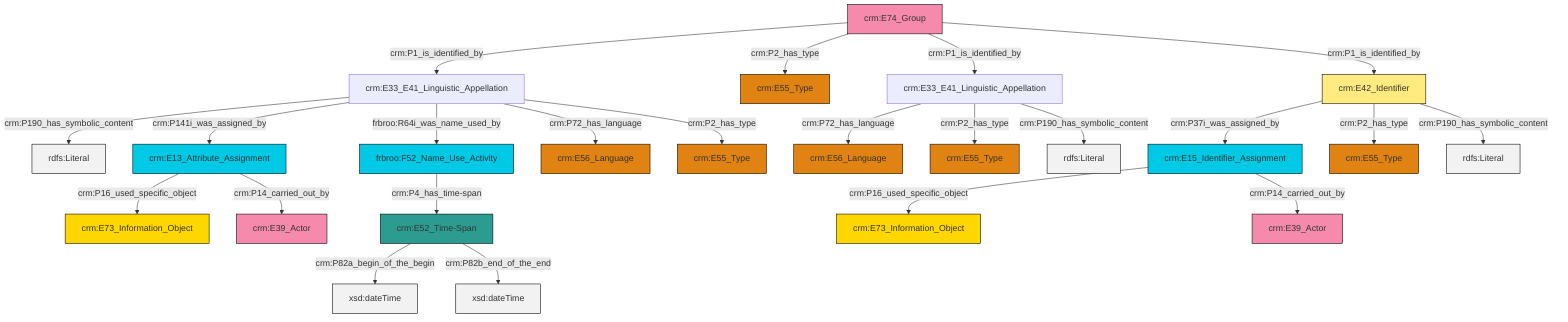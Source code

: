 graph TD
classDef Literal fill:#f2f2f2,stroke:#000000;
classDef CRM_Entity fill:#FFFFFF,stroke:#000000;
classDef Temporal_Entity fill:#00C9E6, stroke:#000000;
classDef Type fill:#E18312, stroke:#000000;
classDef Time-Span fill:#2C9C91, stroke:#000000;
classDef Appellation fill:#FFEB7F, stroke:#000000;
classDef Place fill:#008836, stroke:#000000;
classDef Persistent_Item fill:#B266B2, stroke:#000000;
classDef Conceptual_Object fill:#FFD700, stroke:#000000;
classDef Physical_Thing fill:#D2B48C, stroke:#000000;
classDef Actor fill:#f58aad, stroke:#000000;
classDef PC_Classes fill:#4ce600, stroke:#000000;
classDef Multi fill:#cccccc,stroke:#000000;

2["crm:E15_Identifier_Assignment"]:::Temporal_Entity -->|crm:P16_used_specific_object| 3["crm:E73_Information_Object"]:::Conceptual_Object
4["crm:E33_E41_Linguistic_Appellation"]:::Default -->|crm:P72_has_language| 5["crm:E56_Language"]:::Type
4["crm:E33_E41_Linguistic_Appellation"]:::Default -->|crm:P2_has_type| 6["crm:E55_Type"]:::Type
7["crm:E52_Time-Span"]:::Time-Span -->|crm:P82a_begin_of_the_begin| 8[xsd:dateTime]:::Literal
9["crm:E74_Group"]:::Actor -->|crm:P1_is_identified_by| 0["crm:E33_E41_Linguistic_Appellation"]:::Default
11["crm:E42_Identifier"]:::Appellation -->|crm:P37i_was_assigned_by| 2["crm:E15_Identifier_Assignment"]:::Temporal_Entity
9["crm:E74_Group"]:::Actor -->|crm:P2_has_type| 13["crm:E55_Type"]:::Type
0["crm:E33_E41_Linguistic_Appellation"]:::Default -->|crm:P190_has_symbolic_content| 16[rdfs:Literal]:::Literal
4["crm:E33_E41_Linguistic_Appellation"]:::Default -->|crm:P190_has_symbolic_content| 21[rdfs:Literal]:::Literal
22["crm:E13_Attribute_Assignment"]:::Temporal_Entity -->|crm:P16_used_specific_object| 23["crm:E73_Information_Object"]:::Conceptual_Object
0["crm:E33_E41_Linguistic_Appellation"]:::Default -->|crm:P141i_was_assigned_by| 22["crm:E13_Attribute_Assignment"]:::Temporal_Entity
24["frbroo:F52_Name_Use_Activity"]:::Temporal_Entity -->|crm:P4_has_time-span| 7["crm:E52_Time-Span"]:::Time-Span
2["crm:E15_Identifier_Assignment"]:::Temporal_Entity -->|crm:P14_carried_out_by| 25["crm:E39_Actor"]:::Actor
0["crm:E33_E41_Linguistic_Appellation"]:::Default -->|frbroo:R64i_was_name_used_by| 24["frbroo:F52_Name_Use_Activity"]:::Temporal_Entity
11["crm:E42_Identifier"]:::Appellation -->|crm:P2_has_type| 27["crm:E55_Type"]:::Type
0["crm:E33_E41_Linguistic_Appellation"]:::Default -->|crm:P72_has_language| 31["crm:E56_Language"]:::Type
9["crm:E74_Group"]:::Actor -->|crm:P1_is_identified_by| 4["crm:E33_E41_Linguistic_Appellation"]:::Default
9["crm:E74_Group"]:::Actor -->|crm:P1_is_identified_by| 11["crm:E42_Identifier"]:::Appellation
22["crm:E13_Attribute_Assignment"]:::Temporal_Entity -->|crm:P14_carried_out_by| 14["crm:E39_Actor"]:::Actor
11["crm:E42_Identifier"]:::Appellation -->|crm:P190_has_symbolic_content| 36[rdfs:Literal]:::Literal
0["crm:E33_E41_Linguistic_Appellation"]:::Default -->|crm:P2_has_type| 38["crm:E55_Type"]:::Type
7["crm:E52_Time-Span"]:::Time-Span -->|crm:P82b_end_of_the_end| 39[xsd:dateTime]:::Literal